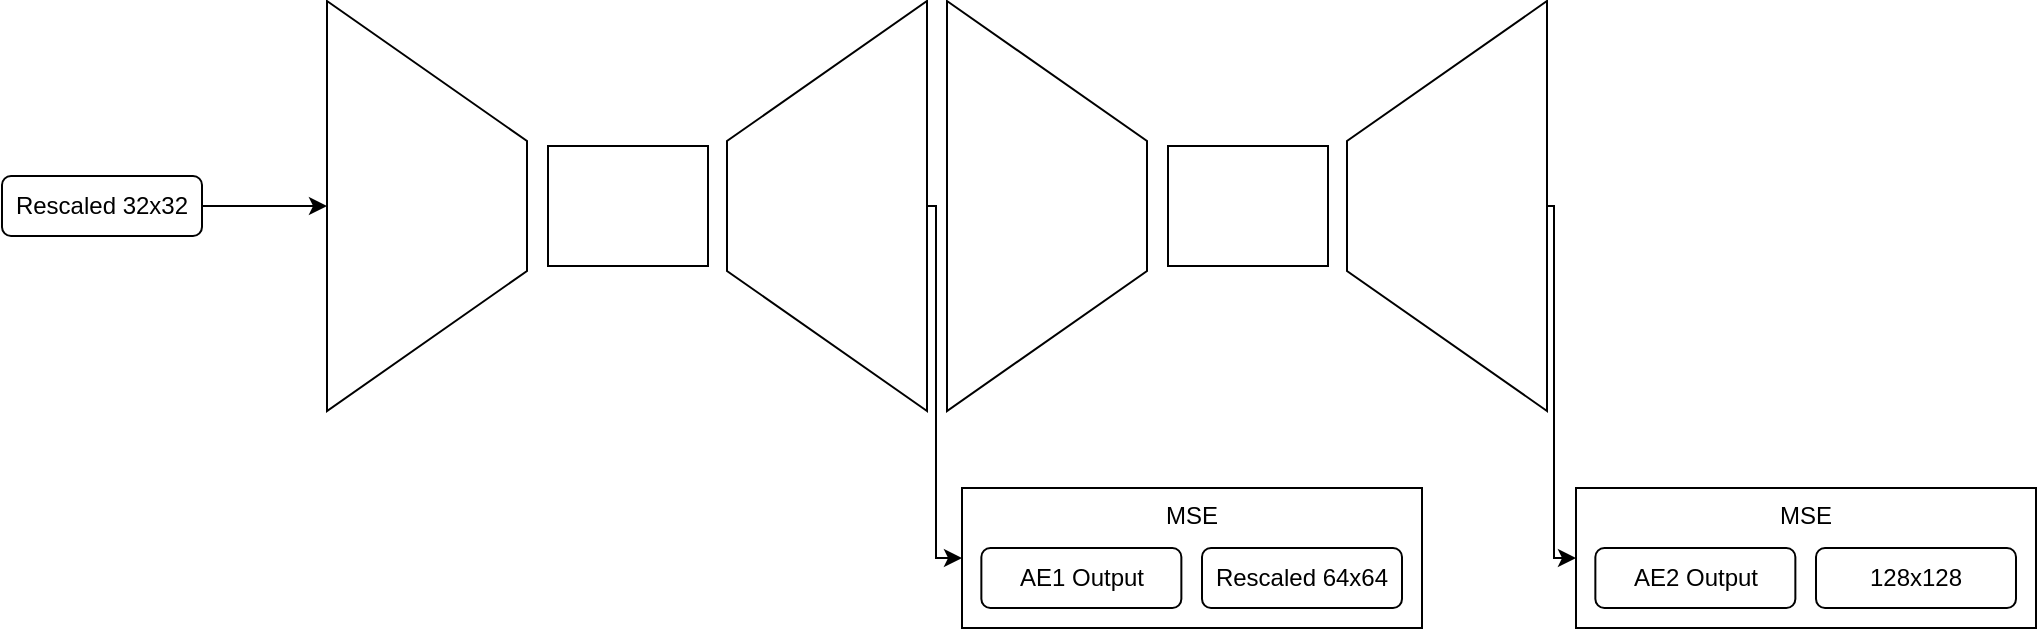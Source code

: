 <mxfile version="13.6.1" type="device"><diagram id="a-nB7nnaNvXBsKBZaZKA" name="Page-1"><mxGraphModel dx="2674" dy="984" grid="1" gridSize="10" guides="1" tooltips="1" connect="1" arrows="1" fold="1" page="1" pageScale="1" pageWidth="850" pageHeight="1100" math="0" shadow="0"><root><mxCell id="0"/><mxCell id="1" parent="0"/><mxCell id="LP25foA7d6c10inkVSUd-1" value="" style="shape=trapezoid;perimeter=trapezoidPerimeter;whiteSpace=wrap;html=1;fixedSize=1;rotation=90;size=70;" vertex="1" parent="1"><mxGeometry x="40" y="350" width="205" height="100" as="geometry"/></mxCell><mxCell id="LP25foA7d6c10inkVSUd-30" style="edgeStyle=orthogonalEdgeStyle;rounded=0;orthogonalLoop=1;jettySize=auto;html=1;exitX=0.5;exitY=1;exitDx=0;exitDy=0;entryX=0;entryY=0.5;entryDx=0;entryDy=0;" edge="1" parent="1" source="LP25foA7d6c10inkVSUd-2" target="LP25foA7d6c10inkVSUd-15"><mxGeometry relative="1" as="geometry"><Array as="points"><mxPoint x="397" y="400"/><mxPoint x="397" y="576"/></Array></mxGeometry></mxCell><mxCell id="LP25foA7d6c10inkVSUd-2" value="" style="shape=trapezoid;perimeter=trapezoidPerimeter;whiteSpace=wrap;html=1;fixedSize=1;rotation=-90;size=70;" vertex="1" parent="1"><mxGeometry x="240" y="350" width="205" height="100" as="geometry"/></mxCell><mxCell id="LP25foA7d6c10inkVSUd-3" value="" style="rounded=0;whiteSpace=wrap;html=1;" vertex="1" parent="1"><mxGeometry x="203" y="370" width="80" height="60" as="geometry"/></mxCell><mxCell id="LP25foA7d6c10inkVSUd-4" value="" style="shape=trapezoid;perimeter=trapezoidPerimeter;whiteSpace=wrap;html=1;fixedSize=1;rotation=90;size=70;" vertex="1" parent="1"><mxGeometry x="350" y="350" width="205" height="100" as="geometry"/></mxCell><mxCell id="LP25foA7d6c10inkVSUd-32" style="edgeStyle=orthogonalEdgeStyle;rounded=0;orthogonalLoop=1;jettySize=auto;html=1;exitX=0.5;exitY=1;exitDx=0;exitDy=0;entryX=0;entryY=0.5;entryDx=0;entryDy=0;" edge="1" parent="1" source="LP25foA7d6c10inkVSUd-5" target="LP25foA7d6c10inkVSUd-20"><mxGeometry relative="1" as="geometry"><Array as="points"><mxPoint x="706" y="400"/><mxPoint x="706" y="576"/></Array></mxGeometry></mxCell><mxCell id="LP25foA7d6c10inkVSUd-5" value="" style="shape=trapezoid;perimeter=trapezoidPerimeter;whiteSpace=wrap;html=1;fixedSize=1;rotation=-90;size=70;" vertex="1" parent="1"><mxGeometry x="550" y="350" width="205" height="100" as="geometry"/></mxCell><mxCell id="LP25foA7d6c10inkVSUd-6" value="" style="rounded=0;whiteSpace=wrap;html=1;" vertex="1" parent="1"><mxGeometry x="513" y="370" width="80" height="60" as="geometry"/></mxCell><mxCell id="LP25foA7d6c10inkVSUd-12" style="edgeStyle=orthogonalEdgeStyle;rounded=0;orthogonalLoop=1;jettySize=auto;html=1;exitX=1;exitY=0.5;exitDx=0;exitDy=0;entryX=0.5;entryY=1;entryDx=0;entryDy=0;" edge="1" parent="1" source="LP25foA7d6c10inkVSUd-8" target="LP25foA7d6c10inkVSUd-1"><mxGeometry relative="1" as="geometry"/></mxCell><mxCell id="LP25foA7d6c10inkVSUd-8" value="Rescaled 32x32" style="rounded=1;whiteSpace=wrap;html=1;" vertex="1" parent="1"><mxGeometry x="-70" y="385" width="100" height="30" as="geometry"/></mxCell><mxCell id="LP25foA7d6c10inkVSUd-18" value="" style="group" vertex="1" connectable="0" parent="1"><mxGeometry x="410" y="541" width="230" height="70" as="geometry"/></mxCell><mxCell id="LP25foA7d6c10inkVSUd-15" value="" style="rounded=0;whiteSpace=wrap;html=1;" vertex="1" parent="LP25foA7d6c10inkVSUd-18"><mxGeometry width="230" height="70" as="geometry"/></mxCell><mxCell id="LP25foA7d6c10inkVSUd-13" value="AE1 Output" style="rounded=1;whiteSpace=wrap;html=1;" vertex="1" parent="LP25foA7d6c10inkVSUd-18"><mxGeometry x="9.68" y="30" width="100" height="30" as="geometry"/></mxCell><mxCell id="LP25foA7d6c10inkVSUd-14" value="Rescaled 64x64" style="rounded=1;whiteSpace=wrap;html=1;" vertex="1" parent="LP25foA7d6c10inkVSUd-18"><mxGeometry x="120" y="30" width="100" height="30" as="geometry"/></mxCell><mxCell id="LP25foA7d6c10inkVSUd-17" value="MSE" style="text;html=1;strokeColor=none;fillColor=none;align=center;verticalAlign=middle;whiteSpace=wrap;rounded=0;" vertex="1" parent="LP25foA7d6c10inkVSUd-18"><mxGeometry x="95" y="4" width="40" height="20" as="geometry"/></mxCell><mxCell id="LP25foA7d6c10inkVSUd-24" value="" style="group" vertex="1" connectable="0" parent="1"><mxGeometry x="717" y="541" width="230" height="70" as="geometry"/></mxCell><mxCell id="LP25foA7d6c10inkVSUd-19" value="" style="group" vertex="1" connectable="0" parent="LP25foA7d6c10inkVSUd-24"><mxGeometry width="230" height="70" as="geometry"/></mxCell><mxCell id="LP25foA7d6c10inkVSUd-20" value="" style="rounded=0;whiteSpace=wrap;html=1;" vertex="1" parent="LP25foA7d6c10inkVSUd-19"><mxGeometry width="230" height="70" as="geometry"/></mxCell><mxCell id="LP25foA7d6c10inkVSUd-21" value="AE2 Output" style="rounded=1;whiteSpace=wrap;html=1;" vertex="1" parent="LP25foA7d6c10inkVSUd-19"><mxGeometry x="9.68" y="30" width="100" height="30" as="geometry"/></mxCell><mxCell id="LP25foA7d6c10inkVSUd-22" value="128x128" style="rounded=1;whiteSpace=wrap;html=1;" vertex="1" parent="LP25foA7d6c10inkVSUd-19"><mxGeometry x="120" y="30" width="100" height="30" as="geometry"/></mxCell><mxCell id="LP25foA7d6c10inkVSUd-23" value="MSE" style="text;html=1;strokeColor=none;fillColor=none;align=center;verticalAlign=middle;whiteSpace=wrap;rounded=0;" vertex="1" parent="LP25foA7d6c10inkVSUd-19"><mxGeometry x="95" y="4" width="40" height="20" as="geometry"/></mxCell></root></mxGraphModel></diagram></mxfile>